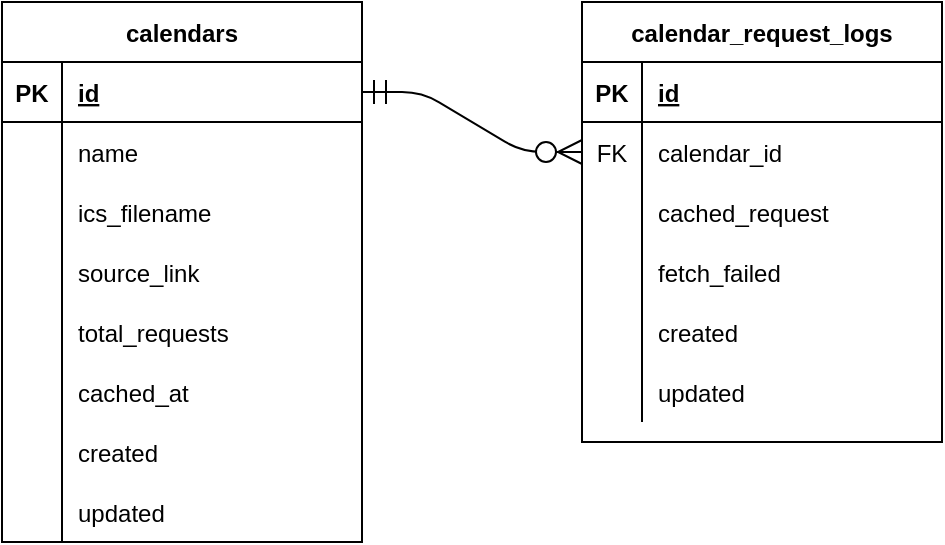 <mxfile version="13.6.2" type="device"><diagram id="Q2PRH01r1NWwy8yiD291" name="Database"><mxGraphModel dx="788" dy="510" grid="1" gridSize="10" guides="1" tooltips="1" connect="1" arrows="1" fold="1" page="1" pageScale="1" pageWidth="1920" pageHeight="1200" math="0" shadow="0"><root><mxCell id="0"/><mxCell id="1" parent="0"/><mxCell id="OLm-pb5mcqwlu8H6RArL-1" value="calendars" style="shape=table;startSize=30;container=1;collapsible=1;childLayout=tableLayout;fixedRows=1;rowLines=0;fontStyle=1;align=center;resizeLast=1;" parent="1" vertex="1"><mxGeometry x="390" y="240" width="180" height="270" as="geometry"/></mxCell><mxCell id="OLm-pb5mcqwlu8H6RArL-2" value="" style="shape=partialRectangle;collapsible=0;dropTarget=0;pointerEvents=0;fillColor=none;top=0;left=0;bottom=1;right=0;points=[[0,0.5],[1,0.5]];portConstraint=eastwest;" parent="OLm-pb5mcqwlu8H6RArL-1" vertex="1"><mxGeometry y="30" width="180" height="30" as="geometry"/></mxCell><mxCell id="OLm-pb5mcqwlu8H6RArL-3" value="PK" style="shape=partialRectangle;connectable=0;fillColor=none;top=0;left=0;bottom=0;right=0;fontStyle=1;overflow=hidden;" parent="OLm-pb5mcqwlu8H6RArL-2" vertex="1"><mxGeometry width="30" height="30" as="geometry"/></mxCell><mxCell id="OLm-pb5mcqwlu8H6RArL-4" value="id" style="shape=partialRectangle;connectable=0;fillColor=none;top=0;left=0;bottom=0;right=0;align=left;spacingLeft=6;fontStyle=5;overflow=hidden;" parent="OLm-pb5mcqwlu8H6RArL-2" vertex="1"><mxGeometry x="30" width="150" height="30" as="geometry"/></mxCell><mxCell id="OLm-pb5mcqwlu8H6RArL-5" value="" style="shape=partialRectangle;collapsible=0;dropTarget=0;pointerEvents=0;fillColor=none;top=0;left=0;bottom=0;right=0;points=[[0,0.5],[1,0.5]];portConstraint=eastwest;" parent="OLm-pb5mcqwlu8H6RArL-1" vertex="1"><mxGeometry y="60" width="180" height="30" as="geometry"/></mxCell><mxCell id="OLm-pb5mcqwlu8H6RArL-6" value="" style="shape=partialRectangle;connectable=0;fillColor=none;top=0;left=0;bottom=0;right=0;editable=1;overflow=hidden;" parent="OLm-pb5mcqwlu8H6RArL-5" vertex="1"><mxGeometry width="30" height="30" as="geometry"/></mxCell><mxCell id="OLm-pb5mcqwlu8H6RArL-7" value="name" style="shape=partialRectangle;connectable=0;fillColor=none;top=0;left=0;bottom=0;right=0;align=left;spacingLeft=6;overflow=hidden;" parent="OLm-pb5mcqwlu8H6RArL-5" vertex="1"><mxGeometry x="30" width="150" height="30" as="geometry"/></mxCell><mxCell id="OLm-pb5mcqwlu8H6RArL-8" value="" style="shape=partialRectangle;collapsible=0;dropTarget=0;pointerEvents=0;fillColor=none;top=0;left=0;bottom=0;right=0;points=[[0,0.5],[1,0.5]];portConstraint=eastwest;" parent="OLm-pb5mcqwlu8H6RArL-1" vertex="1"><mxGeometry y="90" width="180" height="30" as="geometry"/></mxCell><mxCell id="OLm-pb5mcqwlu8H6RArL-9" value="" style="shape=partialRectangle;connectable=0;fillColor=none;top=0;left=0;bottom=0;right=0;editable=1;overflow=hidden;" parent="OLm-pb5mcqwlu8H6RArL-8" vertex="1"><mxGeometry width="30" height="30" as="geometry"/></mxCell><mxCell id="OLm-pb5mcqwlu8H6RArL-10" value="ics_filename" style="shape=partialRectangle;connectable=0;fillColor=none;top=0;left=0;bottom=0;right=0;align=left;spacingLeft=6;overflow=hidden;" parent="OLm-pb5mcqwlu8H6RArL-8" vertex="1"><mxGeometry x="30" width="150" height="30" as="geometry"/></mxCell><mxCell id="OLm-pb5mcqwlu8H6RArL-11" value="" style="shape=partialRectangle;collapsible=0;dropTarget=0;pointerEvents=0;fillColor=none;top=0;left=0;bottom=0;right=0;points=[[0,0.5],[1,0.5]];portConstraint=eastwest;" parent="OLm-pb5mcqwlu8H6RArL-1" vertex="1"><mxGeometry y="120" width="180" height="30" as="geometry"/></mxCell><mxCell id="OLm-pb5mcqwlu8H6RArL-12" value="" style="shape=partialRectangle;connectable=0;fillColor=none;top=0;left=0;bottom=0;right=0;editable=1;overflow=hidden;" parent="OLm-pb5mcqwlu8H6RArL-11" vertex="1"><mxGeometry width="30" height="30" as="geometry"/></mxCell><mxCell id="OLm-pb5mcqwlu8H6RArL-13" value="source_link" style="shape=partialRectangle;connectable=0;fillColor=none;top=0;left=0;bottom=0;right=0;align=left;spacingLeft=6;overflow=hidden;" parent="OLm-pb5mcqwlu8H6RArL-11" vertex="1"><mxGeometry x="30" width="150" height="30" as="geometry"/></mxCell><mxCell id="OLm-pb5mcqwlu8H6RArL-14" value="" style="shape=partialRectangle;collapsible=0;dropTarget=0;pointerEvents=0;fillColor=none;top=0;left=0;bottom=0;right=0;points=[[0,0.5],[1,0.5]];portConstraint=eastwest;" parent="OLm-pb5mcqwlu8H6RArL-1" vertex="1"><mxGeometry y="150" width="180" height="30" as="geometry"/></mxCell><mxCell id="OLm-pb5mcqwlu8H6RArL-15" value="" style="shape=partialRectangle;connectable=0;fillColor=none;top=0;left=0;bottom=0;right=0;editable=1;overflow=hidden;" parent="OLm-pb5mcqwlu8H6RArL-14" vertex="1"><mxGeometry width="30" height="30" as="geometry"/></mxCell><mxCell id="OLm-pb5mcqwlu8H6RArL-16" value="total_requests" style="shape=partialRectangle;connectable=0;fillColor=none;top=0;left=0;bottom=0;right=0;align=left;spacingLeft=6;overflow=hidden;" parent="OLm-pb5mcqwlu8H6RArL-14" vertex="1"><mxGeometry x="30" width="150" height="30" as="geometry"/></mxCell><mxCell id="OLm-pb5mcqwlu8H6RArL-17" value="" style="shape=partialRectangle;collapsible=0;dropTarget=0;pointerEvents=0;fillColor=none;top=0;left=0;bottom=0;right=0;points=[[0,0.5],[1,0.5]];portConstraint=eastwest;" parent="OLm-pb5mcqwlu8H6RArL-1" vertex="1"><mxGeometry y="180" width="180" height="30" as="geometry"/></mxCell><mxCell id="OLm-pb5mcqwlu8H6RArL-18" value="" style="shape=partialRectangle;connectable=0;fillColor=none;top=0;left=0;bottom=0;right=0;editable=1;overflow=hidden;" parent="OLm-pb5mcqwlu8H6RArL-17" vertex="1"><mxGeometry width="30" height="30" as="geometry"/></mxCell><mxCell id="OLm-pb5mcqwlu8H6RArL-19" value="cached_at" style="shape=partialRectangle;connectable=0;fillColor=none;top=0;left=0;bottom=0;right=0;align=left;spacingLeft=6;overflow=hidden;" parent="OLm-pb5mcqwlu8H6RArL-17" vertex="1"><mxGeometry x="30" width="150" height="30" as="geometry"/></mxCell><mxCell id="OLm-pb5mcqwlu8H6RArL-20" value="" style="shape=partialRectangle;collapsible=0;dropTarget=0;pointerEvents=0;fillColor=none;top=0;left=0;bottom=0;right=0;points=[[0,0.5],[1,0.5]];portConstraint=eastwest;" parent="OLm-pb5mcqwlu8H6RArL-1" vertex="1"><mxGeometry y="210" width="180" height="30" as="geometry"/></mxCell><mxCell id="OLm-pb5mcqwlu8H6RArL-21" value="" style="shape=partialRectangle;connectable=0;fillColor=none;top=0;left=0;bottom=0;right=0;editable=1;overflow=hidden;" parent="OLm-pb5mcqwlu8H6RArL-20" vertex="1"><mxGeometry width="30" height="30" as="geometry"/></mxCell><mxCell id="OLm-pb5mcqwlu8H6RArL-22" value="created" style="shape=partialRectangle;connectable=0;fillColor=none;top=0;left=0;bottom=0;right=0;align=left;spacingLeft=6;overflow=hidden;" parent="OLm-pb5mcqwlu8H6RArL-20" vertex="1"><mxGeometry x="30" width="150" height="30" as="geometry"/></mxCell><mxCell id="OLm-pb5mcqwlu8H6RArL-23" value="" style="shape=partialRectangle;collapsible=0;dropTarget=0;pointerEvents=0;fillColor=none;top=0;left=0;bottom=0;right=0;points=[[0,0.5],[1,0.5]];portConstraint=eastwest;" parent="OLm-pb5mcqwlu8H6RArL-1" vertex="1"><mxGeometry y="240" width="180" height="30" as="geometry"/></mxCell><mxCell id="OLm-pb5mcqwlu8H6RArL-24" value="" style="shape=partialRectangle;connectable=0;fillColor=none;top=0;left=0;bottom=0;right=0;editable=1;overflow=hidden;" parent="OLm-pb5mcqwlu8H6RArL-23" vertex="1"><mxGeometry width="30" height="30" as="geometry"/></mxCell><mxCell id="OLm-pb5mcqwlu8H6RArL-25" value="updated" style="shape=partialRectangle;connectable=0;fillColor=none;top=0;left=0;bottom=0;right=0;align=left;spacingLeft=6;overflow=hidden;" parent="OLm-pb5mcqwlu8H6RArL-23" vertex="1"><mxGeometry x="30" width="150" height="30" as="geometry"/></mxCell><mxCell id="OLm-pb5mcqwlu8H6RArL-43" value="" style="edgeStyle=entityRelationEdgeStyle;fontSize=12;html=1;endArrow=ERzeroToMany;startArrow=ERmandOne;exitX=1;exitY=0.5;exitDx=0;exitDy=0;entryX=0;entryY=0.5;entryDx=0;entryDy=0;endSize=10;startSize=10;" parent="1" source="OLm-pb5mcqwlu8H6RArL-2" target="OLm-pb5mcqwlu8H6RArL-39" edge="1"><mxGeometry width="100" height="100" relative="1" as="geometry"><mxPoint x="620" y="400" as="sourcePoint"/><mxPoint x="720" y="300" as="targetPoint"/></mxGeometry></mxCell><mxCell id="OLm-pb5mcqwlu8H6RArL-26" value="calendar_request_logs" style="shape=table;startSize=30;container=1;collapsible=1;childLayout=tableLayout;fixedRows=1;rowLines=0;fontStyle=1;align=center;resizeLast=1;" parent="1" vertex="1"><mxGeometry x="680" y="240" width="180" height="220" as="geometry"/></mxCell><mxCell id="OLm-pb5mcqwlu8H6RArL-27" value="" style="shape=partialRectangle;collapsible=0;dropTarget=0;pointerEvents=0;fillColor=none;top=0;left=0;bottom=1;right=0;points=[[0,0.5],[1,0.5]];portConstraint=eastwest;" parent="OLm-pb5mcqwlu8H6RArL-26" vertex="1"><mxGeometry y="30" width="180" height="30" as="geometry"/></mxCell><mxCell id="OLm-pb5mcqwlu8H6RArL-28" value="PK" style="shape=partialRectangle;connectable=0;fillColor=none;top=0;left=0;bottom=0;right=0;fontStyle=1;overflow=hidden;" parent="OLm-pb5mcqwlu8H6RArL-27" vertex="1"><mxGeometry width="30" height="30" as="geometry"/></mxCell><mxCell id="OLm-pb5mcqwlu8H6RArL-29" value="id" style="shape=partialRectangle;connectable=0;fillColor=none;top=0;left=0;bottom=0;right=0;align=left;spacingLeft=6;fontStyle=5;overflow=hidden;" parent="OLm-pb5mcqwlu8H6RArL-27" vertex="1"><mxGeometry x="30" width="150" height="30" as="geometry"/></mxCell><mxCell id="OLm-pb5mcqwlu8H6RArL-39" value="" style="shape=partialRectangle;collapsible=0;dropTarget=0;pointerEvents=0;fillColor=none;top=0;left=0;bottom=0;right=0;points=[[0,0.5],[1,0.5]];portConstraint=eastwest;" parent="OLm-pb5mcqwlu8H6RArL-26" vertex="1"><mxGeometry y="60" width="180" height="30" as="geometry"/></mxCell><mxCell id="OLm-pb5mcqwlu8H6RArL-40" value="FK" style="shape=partialRectangle;connectable=0;fillColor=none;top=0;left=0;bottom=0;right=0;editable=1;overflow=hidden;" parent="OLm-pb5mcqwlu8H6RArL-39" vertex="1"><mxGeometry width="30" height="30" as="geometry"/></mxCell><mxCell id="OLm-pb5mcqwlu8H6RArL-41" value="calendar_id" style="shape=partialRectangle;connectable=0;fillColor=none;top=0;left=0;bottom=0;right=0;align=left;spacingLeft=6;overflow=hidden;" parent="OLm-pb5mcqwlu8H6RArL-39" vertex="1"><mxGeometry x="30" width="150" height="30" as="geometry"/></mxCell><mxCell id="OLm-pb5mcqwlu8H6RArL-30" value="" style="shape=partialRectangle;collapsible=0;dropTarget=0;pointerEvents=0;fillColor=none;top=0;left=0;bottom=0;right=0;points=[[0,0.5],[1,0.5]];portConstraint=eastwest;" parent="OLm-pb5mcqwlu8H6RArL-26" vertex="1"><mxGeometry y="90" width="180" height="30" as="geometry"/></mxCell><mxCell id="OLm-pb5mcqwlu8H6RArL-31" value="" style="shape=partialRectangle;connectable=0;fillColor=none;top=0;left=0;bottom=0;right=0;editable=1;overflow=hidden;" parent="OLm-pb5mcqwlu8H6RArL-30" vertex="1"><mxGeometry width="30" height="30" as="geometry"/></mxCell><mxCell id="OLm-pb5mcqwlu8H6RArL-32" value="cached_request" style="shape=partialRectangle;connectable=0;fillColor=none;top=0;left=0;bottom=0;right=0;align=left;spacingLeft=6;overflow=hidden;" parent="OLm-pb5mcqwlu8H6RArL-30" vertex="1"><mxGeometry x="30" width="150" height="30" as="geometry"/></mxCell><mxCell id="Jv-ArjslDesyNp83XGa2-1" value="" style="shape=partialRectangle;collapsible=0;dropTarget=0;pointerEvents=0;fillColor=none;top=0;left=0;bottom=0;right=0;points=[[0,0.5],[1,0.5]];portConstraint=eastwest;" vertex="1" parent="OLm-pb5mcqwlu8H6RArL-26"><mxGeometry y="120" width="180" height="30" as="geometry"/></mxCell><mxCell id="Jv-ArjslDesyNp83XGa2-2" value="" style="shape=partialRectangle;connectable=0;fillColor=none;top=0;left=0;bottom=0;right=0;editable=1;overflow=hidden;" vertex="1" parent="Jv-ArjslDesyNp83XGa2-1"><mxGeometry width="30" height="30" as="geometry"/></mxCell><mxCell id="Jv-ArjslDesyNp83XGa2-3" value="fetch_failed" style="shape=partialRectangle;connectable=0;fillColor=none;top=0;left=0;bottom=0;right=0;align=left;spacingLeft=6;overflow=hidden;" vertex="1" parent="Jv-ArjslDesyNp83XGa2-1"><mxGeometry x="30" width="150" height="30" as="geometry"/></mxCell><mxCell id="OLm-pb5mcqwlu8H6RArL-33" value="" style="shape=partialRectangle;collapsible=0;dropTarget=0;pointerEvents=0;fillColor=none;top=0;left=0;bottom=0;right=0;points=[[0,0.5],[1,0.5]];portConstraint=eastwest;" parent="OLm-pb5mcqwlu8H6RArL-26" vertex="1"><mxGeometry y="150" width="180" height="30" as="geometry"/></mxCell><mxCell id="OLm-pb5mcqwlu8H6RArL-34" value="" style="shape=partialRectangle;connectable=0;fillColor=none;top=0;left=0;bottom=0;right=0;editable=1;overflow=hidden;" parent="OLm-pb5mcqwlu8H6RArL-33" vertex="1"><mxGeometry width="30" height="30" as="geometry"/></mxCell><mxCell id="OLm-pb5mcqwlu8H6RArL-35" value="created" style="shape=partialRectangle;connectable=0;fillColor=none;top=0;left=0;bottom=0;right=0;align=left;spacingLeft=6;overflow=hidden;" parent="OLm-pb5mcqwlu8H6RArL-33" vertex="1"><mxGeometry x="30" width="150" height="30" as="geometry"/></mxCell><mxCell id="OLm-pb5mcqwlu8H6RArL-36" value="" style="shape=partialRectangle;collapsible=0;dropTarget=0;pointerEvents=0;fillColor=none;top=0;left=0;bottom=0;right=0;points=[[0,0.5],[1,0.5]];portConstraint=eastwest;" parent="OLm-pb5mcqwlu8H6RArL-26" vertex="1"><mxGeometry y="180" width="180" height="30" as="geometry"/></mxCell><mxCell id="OLm-pb5mcqwlu8H6RArL-37" value="" style="shape=partialRectangle;connectable=0;fillColor=none;top=0;left=0;bottom=0;right=0;editable=1;overflow=hidden;" parent="OLm-pb5mcqwlu8H6RArL-36" vertex="1"><mxGeometry width="30" height="30" as="geometry"/></mxCell><mxCell id="OLm-pb5mcqwlu8H6RArL-38" value="updated" style="shape=partialRectangle;connectable=0;fillColor=none;top=0;left=0;bottom=0;right=0;align=left;spacingLeft=6;overflow=hidden;" parent="OLm-pb5mcqwlu8H6RArL-36" vertex="1"><mxGeometry x="30" width="150" height="30" as="geometry"/></mxCell></root></mxGraphModel></diagram></mxfile>